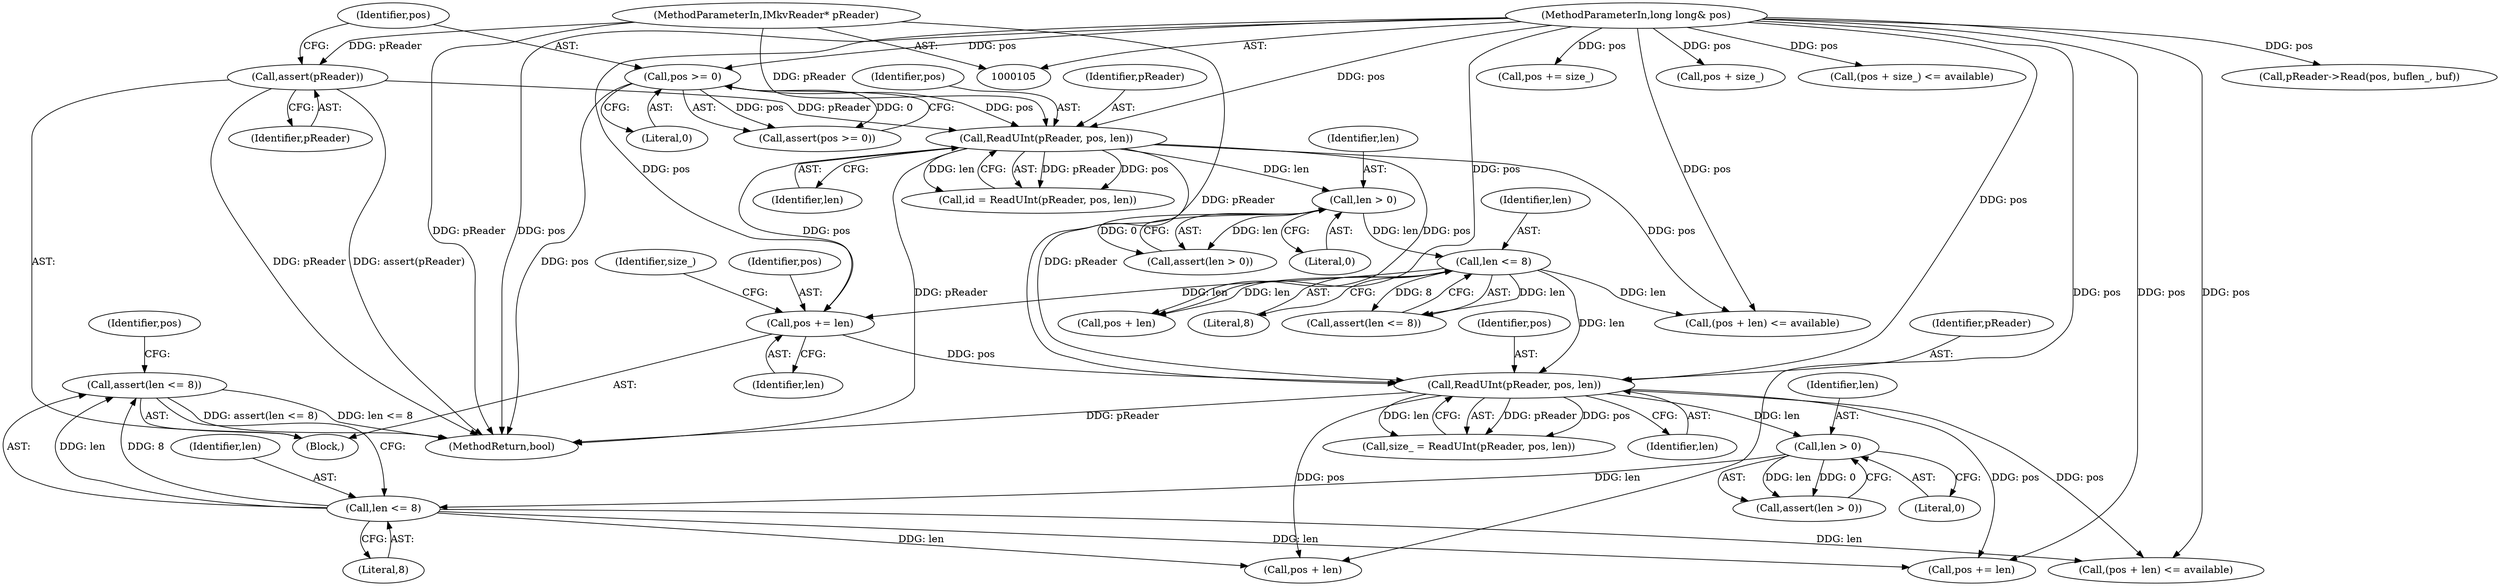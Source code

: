 digraph "1_Android_04839626ed859623901ebd3a5fd483982186b59d_161@API" {
"1000198" [label="(Call,assert(len <= 8))"];
"1000199" [label="(Call,len <= 8)"];
"1000195" [label="(Call,len > 0)"];
"1000186" [label="(Call,ReadUInt(pReader, pos, len))"];
"1000150" [label="(Call,ReadUInt(pReader, pos, len))"];
"1000112" [label="(Call,assert(pReader))"];
"1000106" [label="(MethodParameterIn,IMkvReader* pReader)"];
"1000115" [label="(Call,pos >= 0)"];
"1000107" [label="(MethodParameterIn,long long& pos)"];
"1000180" [label="(Call,pos += len)"];
"1000163" [label="(Call,len <= 8)"];
"1000159" [label="(Call,len > 0)"];
"1000165" [label="(Literal,8)"];
"1000106" [label="(MethodParameterIn,IMkvReader* pReader)"];
"1000197" [label="(Literal,0)"];
"1000112" [label="(Call,assert(pReader))"];
"1000164" [label="(Identifier,len)"];
"1000195" [label="(Call,len > 0)"];
"1000113" [label="(Identifier,pReader)"];
"1000116" [label="(Identifier,pos)"];
"1000114" [label="(Call,assert(pos >= 0))"];
"1000200" [label="(Identifier,len)"];
"1000194" [label="(Call,assert(len > 0))"];
"1000180" [label="(Call,pos += len)"];
"1000152" [label="(Identifier,pos)"];
"1000148" [label="(Call,id = ReadUInt(pReader, pos, len))"];
"1000111" [label="(Block,)"];
"1000160" [label="(Identifier,len)"];
"1000187" [label="(Identifier,pReader)"];
"1000213" [label="(Call,pos + size_)"];
"1000107" [label="(MethodParameterIn,long long& pos)"];
"1000205" [label="(Identifier,pos)"];
"1000158" [label="(Call,assert(len > 0))"];
"1000198" [label="(Call,assert(len <= 8))"];
"1000208" [label="(Call,pos += len)"];
"1000186" [label="(Call,ReadUInt(pReader, pos, len))"];
"1000203" [label="(Call,(pos + len) <= available)"];
"1000151" [label="(Identifier,pReader)"];
"1000181" [label="(Identifier,pos)"];
"1000244" [label="(MethodReturn,bool)"];
"1000150" [label="(Call,ReadUInt(pReader, pos, len))"];
"1000199" [label="(Call,len <= 8)"];
"1000115" [label="(Call,pos >= 0)"];
"1000212" [label="(Call,(pos + size_) <= available)"];
"1000167" [label="(Call,(pos + len) <= available)"];
"1000162" [label="(Call,assert(len <= 8))"];
"1000153" [label="(Identifier,len)"];
"1000185" [label="(Identifier,size_)"];
"1000188" [label="(Identifier,pos)"];
"1000204" [label="(Call,pos + len)"];
"1000201" [label="(Literal,8)"];
"1000228" [label="(Call,pReader->Read(pos, buflen_, buf))"];
"1000239" [label="(Call,pos += size_)"];
"1000161" [label="(Literal,0)"];
"1000196" [label="(Identifier,len)"];
"1000184" [label="(Call,size_ = ReadUInt(pReader, pos, len))"];
"1000189" [label="(Identifier,len)"];
"1000159" [label="(Call,len > 0)"];
"1000168" [label="(Call,pos + len)"];
"1000117" [label="(Literal,0)"];
"1000182" [label="(Identifier,len)"];
"1000163" [label="(Call,len <= 8)"];
"1000198" -> "1000111"  [label="AST: "];
"1000198" -> "1000199"  [label="CFG: "];
"1000199" -> "1000198"  [label="AST: "];
"1000205" -> "1000198"  [label="CFG: "];
"1000198" -> "1000244"  [label="DDG: len <= 8"];
"1000198" -> "1000244"  [label="DDG: assert(len <= 8)"];
"1000199" -> "1000198"  [label="DDG: len"];
"1000199" -> "1000198"  [label="DDG: 8"];
"1000199" -> "1000201"  [label="CFG: "];
"1000200" -> "1000199"  [label="AST: "];
"1000201" -> "1000199"  [label="AST: "];
"1000195" -> "1000199"  [label="DDG: len"];
"1000199" -> "1000203"  [label="DDG: len"];
"1000199" -> "1000204"  [label="DDG: len"];
"1000199" -> "1000208"  [label="DDG: len"];
"1000195" -> "1000194"  [label="AST: "];
"1000195" -> "1000197"  [label="CFG: "];
"1000196" -> "1000195"  [label="AST: "];
"1000197" -> "1000195"  [label="AST: "];
"1000194" -> "1000195"  [label="CFG: "];
"1000195" -> "1000194"  [label="DDG: len"];
"1000195" -> "1000194"  [label="DDG: 0"];
"1000186" -> "1000195"  [label="DDG: len"];
"1000186" -> "1000184"  [label="AST: "];
"1000186" -> "1000189"  [label="CFG: "];
"1000187" -> "1000186"  [label="AST: "];
"1000188" -> "1000186"  [label="AST: "];
"1000189" -> "1000186"  [label="AST: "];
"1000184" -> "1000186"  [label="CFG: "];
"1000186" -> "1000244"  [label="DDG: pReader"];
"1000186" -> "1000184"  [label="DDG: pReader"];
"1000186" -> "1000184"  [label="DDG: pos"];
"1000186" -> "1000184"  [label="DDG: len"];
"1000150" -> "1000186"  [label="DDG: pReader"];
"1000106" -> "1000186"  [label="DDG: pReader"];
"1000180" -> "1000186"  [label="DDG: pos"];
"1000107" -> "1000186"  [label="DDG: pos"];
"1000163" -> "1000186"  [label="DDG: len"];
"1000186" -> "1000203"  [label="DDG: pos"];
"1000186" -> "1000204"  [label="DDG: pos"];
"1000186" -> "1000208"  [label="DDG: pos"];
"1000150" -> "1000148"  [label="AST: "];
"1000150" -> "1000153"  [label="CFG: "];
"1000151" -> "1000150"  [label="AST: "];
"1000152" -> "1000150"  [label="AST: "];
"1000153" -> "1000150"  [label="AST: "];
"1000148" -> "1000150"  [label="CFG: "];
"1000150" -> "1000244"  [label="DDG: pReader"];
"1000150" -> "1000148"  [label="DDG: pReader"];
"1000150" -> "1000148"  [label="DDG: pos"];
"1000150" -> "1000148"  [label="DDG: len"];
"1000112" -> "1000150"  [label="DDG: pReader"];
"1000106" -> "1000150"  [label="DDG: pReader"];
"1000115" -> "1000150"  [label="DDG: pos"];
"1000107" -> "1000150"  [label="DDG: pos"];
"1000150" -> "1000159"  [label="DDG: len"];
"1000150" -> "1000167"  [label="DDG: pos"];
"1000150" -> "1000168"  [label="DDG: pos"];
"1000150" -> "1000180"  [label="DDG: pos"];
"1000112" -> "1000111"  [label="AST: "];
"1000112" -> "1000113"  [label="CFG: "];
"1000113" -> "1000112"  [label="AST: "];
"1000116" -> "1000112"  [label="CFG: "];
"1000112" -> "1000244"  [label="DDG: assert(pReader)"];
"1000112" -> "1000244"  [label="DDG: pReader"];
"1000106" -> "1000112"  [label="DDG: pReader"];
"1000106" -> "1000105"  [label="AST: "];
"1000106" -> "1000244"  [label="DDG: pReader"];
"1000115" -> "1000114"  [label="AST: "];
"1000115" -> "1000117"  [label="CFG: "];
"1000116" -> "1000115"  [label="AST: "];
"1000117" -> "1000115"  [label="AST: "];
"1000114" -> "1000115"  [label="CFG: "];
"1000115" -> "1000244"  [label="DDG: pos"];
"1000115" -> "1000114"  [label="DDG: pos"];
"1000115" -> "1000114"  [label="DDG: 0"];
"1000107" -> "1000115"  [label="DDG: pos"];
"1000107" -> "1000105"  [label="AST: "];
"1000107" -> "1000244"  [label="DDG: pos"];
"1000107" -> "1000167"  [label="DDG: pos"];
"1000107" -> "1000168"  [label="DDG: pos"];
"1000107" -> "1000180"  [label="DDG: pos"];
"1000107" -> "1000203"  [label="DDG: pos"];
"1000107" -> "1000204"  [label="DDG: pos"];
"1000107" -> "1000208"  [label="DDG: pos"];
"1000107" -> "1000212"  [label="DDG: pos"];
"1000107" -> "1000213"  [label="DDG: pos"];
"1000107" -> "1000228"  [label="DDG: pos"];
"1000107" -> "1000239"  [label="DDG: pos"];
"1000180" -> "1000111"  [label="AST: "];
"1000180" -> "1000182"  [label="CFG: "];
"1000181" -> "1000180"  [label="AST: "];
"1000182" -> "1000180"  [label="AST: "];
"1000185" -> "1000180"  [label="CFG: "];
"1000163" -> "1000180"  [label="DDG: len"];
"1000163" -> "1000162"  [label="AST: "];
"1000163" -> "1000165"  [label="CFG: "];
"1000164" -> "1000163"  [label="AST: "];
"1000165" -> "1000163"  [label="AST: "];
"1000162" -> "1000163"  [label="CFG: "];
"1000163" -> "1000162"  [label="DDG: len"];
"1000163" -> "1000162"  [label="DDG: 8"];
"1000159" -> "1000163"  [label="DDG: len"];
"1000163" -> "1000167"  [label="DDG: len"];
"1000163" -> "1000168"  [label="DDG: len"];
"1000159" -> "1000158"  [label="AST: "];
"1000159" -> "1000161"  [label="CFG: "];
"1000160" -> "1000159"  [label="AST: "];
"1000161" -> "1000159"  [label="AST: "];
"1000158" -> "1000159"  [label="CFG: "];
"1000159" -> "1000158"  [label="DDG: len"];
"1000159" -> "1000158"  [label="DDG: 0"];
}
